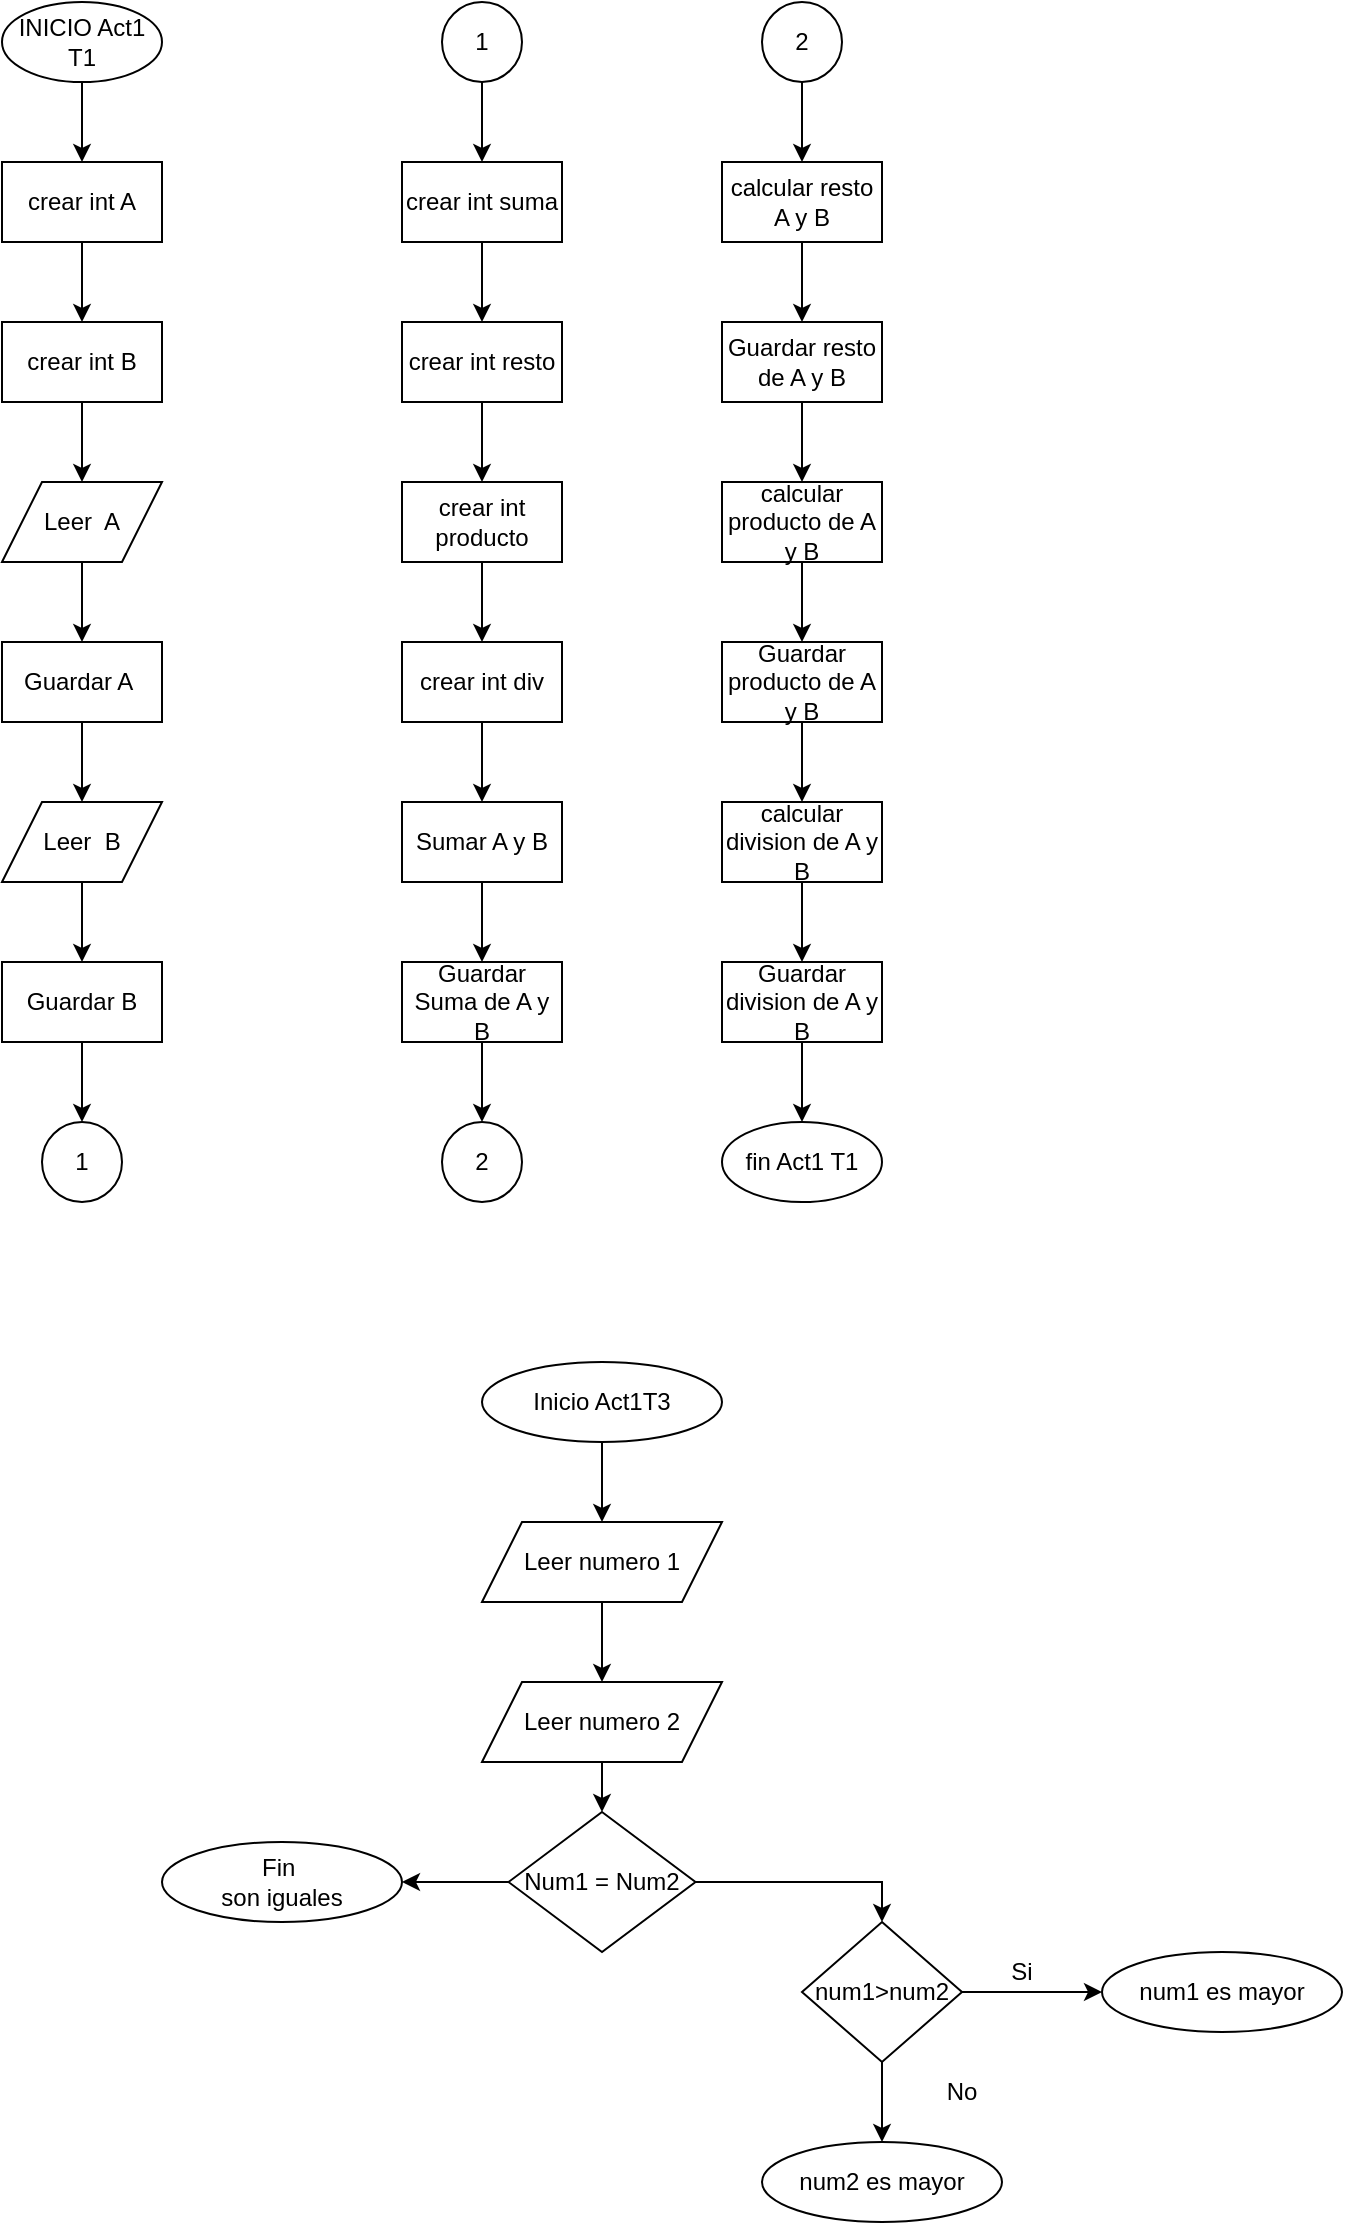<mxfile version="21.7.5" type="device">
  <diagram name="Página-1" id="9z3AlPTotN3Qsw63ArTp">
    <mxGraphModel dx="1204" dy="697" grid="1" gridSize="10" guides="1" tooltips="1" connect="1" arrows="1" fold="1" page="1" pageScale="1" pageWidth="827" pageHeight="1169" math="0" shadow="0">
      <root>
        <mxCell id="0" />
        <mxCell id="1" parent="0" />
        <mxCell id="TxHHeORhHEP_1H4yiKCw-31" style="edgeStyle=orthogonalEdgeStyle;rounded=0;orthogonalLoop=1;jettySize=auto;html=1;entryX=0.5;entryY=0;entryDx=0;entryDy=0;" edge="1" parent="1" source="TxHHeORhHEP_1H4yiKCw-1" target="TxHHeORhHEP_1H4yiKCw-2">
          <mxGeometry relative="1" as="geometry" />
        </mxCell>
        <mxCell id="TxHHeORhHEP_1H4yiKCw-1" value="INICIO Act1 T1" style="ellipse;whiteSpace=wrap;html=1;" vertex="1" parent="1">
          <mxGeometry x="80" y="40" width="80" height="40" as="geometry" />
        </mxCell>
        <mxCell id="TxHHeORhHEP_1H4yiKCw-32" style="edgeStyle=orthogonalEdgeStyle;rounded=0;orthogonalLoop=1;jettySize=auto;html=1;entryX=0.5;entryY=0;entryDx=0;entryDy=0;" edge="1" parent="1" source="TxHHeORhHEP_1H4yiKCw-2" target="TxHHeORhHEP_1H4yiKCw-4">
          <mxGeometry relative="1" as="geometry" />
        </mxCell>
        <mxCell id="TxHHeORhHEP_1H4yiKCw-2" value="crear int A" style="rounded=0;whiteSpace=wrap;html=1;" vertex="1" parent="1">
          <mxGeometry x="80" y="120" width="80" height="40" as="geometry" />
        </mxCell>
        <mxCell id="TxHHeORhHEP_1H4yiKCw-35" style="edgeStyle=orthogonalEdgeStyle;rounded=0;orthogonalLoop=1;jettySize=auto;html=1;entryX=0.5;entryY=0;entryDx=0;entryDy=0;" edge="1" parent="1" source="TxHHeORhHEP_1H4yiKCw-3" target="TxHHeORhHEP_1H4yiKCw-14">
          <mxGeometry relative="1" as="geometry" />
        </mxCell>
        <mxCell id="TxHHeORhHEP_1H4yiKCw-3" value="Leer&amp;nbsp; A" style="shape=parallelogram;perimeter=parallelogramPerimeter;whiteSpace=wrap;html=1;fixedSize=1;" vertex="1" parent="1">
          <mxGeometry x="80" y="280" width="80" height="40" as="geometry" />
        </mxCell>
        <mxCell id="TxHHeORhHEP_1H4yiKCw-33" style="edgeStyle=orthogonalEdgeStyle;rounded=0;orthogonalLoop=1;jettySize=auto;html=1;entryX=0.5;entryY=0;entryDx=0;entryDy=0;" edge="1" parent="1" source="TxHHeORhHEP_1H4yiKCw-4" target="TxHHeORhHEP_1H4yiKCw-3">
          <mxGeometry relative="1" as="geometry" />
        </mxCell>
        <mxCell id="TxHHeORhHEP_1H4yiKCw-4" value="crear int B" style="rounded=0;whiteSpace=wrap;html=1;" vertex="1" parent="1">
          <mxGeometry x="80" y="200" width="80" height="40" as="geometry" />
        </mxCell>
        <mxCell id="TxHHeORhHEP_1H4yiKCw-39" style="edgeStyle=orthogonalEdgeStyle;rounded=0;orthogonalLoop=1;jettySize=auto;html=1;entryX=0.5;entryY=0;entryDx=0;entryDy=0;" edge="1" parent="1" source="TxHHeORhHEP_1H4yiKCw-5" target="TxHHeORhHEP_1H4yiKCw-7">
          <mxGeometry relative="1" as="geometry" />
        </mxCell>
        <mxCell id="TxHHeORhHEP_1H4yiKCw-5" value="Leer&amp;nbsp; B" style="shape=parallelogram;perimeter=parallelogramPerimeter;whiteSpace=wrap;html=1;fixedSize=1;" vertex="1" parent="1">
          <mxGeometry x="80" y="440" width="80" height="40" as="geometry" />
        </mxCell>
        <mxCell id="TxHHeORhHEP_1H4yiKCw-6" value="Guardar A&amp;nbsp;" style="rounded=0;whiteSpace=wrap;html=1;" vertex="1" parent="1">
          <mxGeometry x="80" y="360" width="80" height="40" as="geometry" />
        </mxCell>
        <mxCell id="TxHHeORhHEP_1H4yiKCw-40" style="edgeStyle=orthogonalEdgeStyle;rounded=0;orthogonalLoop=1;jettySize=auto;html=1;entryX=0.5;entryY=0;entryDx=0;entryDy=0;" edge="1" parent="1" source="TxHHeORhHEP_1H4yiKCw-7" target="TxHHeORhHEP_1H4yiKCw-8">
          <mxGeometry relative="1" as="geometry" />
        </mxCell>
        <mxCell id="TxHHeORhHEP_1H4yiKCw-7" value="Guardar B" style="rounded=0;whiteSpace=wrap;html=1;" vertex="1" parent="1">
          <mxGeometry x="80" y="520" width="80" height="40" as="geometry" />
        </mxCell>
        <mxCell id="TxHHeORhHEP_1H4yiKCw-8" value="1&lt;br&gt;" style="ellipse;whiteSpace=wrap;html=1;aspect=fixed;" vertex="1" parent="1">
          <mxGeometry x="100" y="600" width="40" height="40" as="geometry" />
        </mxCell>
        <mxCell id="TxHHeORhHEP_1H4yiKCw-41" style="edgeStyle=orthogonalEdgeStyle;rounded=0;orthogonalLoop=1;jettySize=auto;html=1;entryX=0.5;entryY=0;entryDx=0;entryDy=0;" edge="1" parent="1" source="TxHHeORhHEP_1H4yiKCw-9" target="TxHHeORhHEP_1H4yiKCw-10">
          <mxGeometry relative="1" as="geometry" />
        </mxCell>
        <mxCell id="TxHHeORhHEP_1H4yiKCw-9" value="1" style="ellipse;whiteSpace=wrap;html=1;aspect=fixed;" vertex="1" parent="1">
          <mxGeometry x="300" y="40" width="40" height="40" as="geometry" />
        </mxCell>
        <mxCell id="TxHHeORhHEP_1H4yiKCw-42" style="edgeStyle=orthogonalEdgeStyle;rounded=0;orthogonalLoop=1;jettySize=auto;html=1;entryX=0.5;entryY=0;entryDx=0;entryDy=0;" edge="1" parent="1" source="TxHHeORhHEP_1H4yiKCw-10" target="TxHHeORhHEP_1H4yiKCw-11">
          <mxGeometry relative="1" as="geometry" />
        </mxCell>
        <mxCell id="TxHHeORhHEP_1H4yiKCw-10" value="crear int suma" style="rounded=0;whiteSpace=wrap;html=1;" vertex="1" parent="1">
          <mxGeometry x="280" y="120" width="80" height="40" as="geometry" />
        </mxCell>
        <mxCell id="TxHHeORhHEP_1H4yiKCw-43" style="edgeStyle=orthogonalEdgeStyle;rounded=0;orthogonalLoop=1;jettySize=auto;html=1;entryX=0.5;entryY=0;entryDx=0;entryDy=0;" edge="1" parent="1" source="TxHHeORhHEP_1H4yiKCw-11" target="TxHHeORhHEP_1H4yiKCw-12">
          <mxGeometry relative="1" as="geometry" />
        </mxCell>
        <mxCell id="TxHHeORhHEP_1H4yiKCw-11" value="crear int resto" style="rounded=0;whiteSpace=wrap;html=1;" vertex="1" parent="1">
          <mxGeometry x="280" y="200" width="80" height="40" as="geometry" />
        </mxCell>
        <mxCell id="TxHHeORhHEP_1H4yiKCw-45" style="edgeStyle=orthogonalEdgeStyle;rounded=0;orthogonalLoop=1;jettySize=auto;html=1;entryX=0.5;entryY=0;entryDx=0;entryDy=0;" edge="1" parent="1" source="TxHHeORhHEP_1H4yiKCw-12" target="TxHHeORhHEP_1H4yiKCw-13">
          <mxGeometry relative="1" as="geometry" />
        </mxCell>
        <mxCell id="TxHHeORhHEP_1H4yiKCw-12" value="crear int producto" style="rounded=0;whiteSpace=wrap;html=1;" vertex="1" parent="1">
          <mxGeometry x="280" y="280" width="80" height="40" as="geometry" />
        </mxCell>
        <mxCell id="TxHHeORhHEP_1H4yiKCw-46" style="edgeStyle=orthogonalEdgeStyle;rounded=0;orthogonalLoop=1;jettySize=auto;html=1;entryX=0.5;entryY=0;entryDx=0;entryDy=0;" edge="1" parent="1" source="TxHHeORhHEP_1H4yiKCw-13" target="TxHHeORhHEP_1H4yiKCw-21">
          <mxGeometry relative="1" as="geometry" />
        </mxCell>
        <mxCell id="TxHHeORhHEP_1H4yiKCw-13" value="crear int div" style="rounded=0;whiteSpace=wrap;html=1;" vertex="1" parent="1">
          <mxGeometry x="280" y="360" width="80" height="40" as="geometry" />
        </mxCell>
        <mxCell id="TxHHeORhHEP_1H4yiKCw-36" style="edgeStyle=orthogonalEdgeStyle;rounded=0;orthogonalLoop=1;jettySize=auto;html=1;entryX=0.5;entryY=0;entryDx=0;entryDy=0;" edge="1" parent="1" source="TxHHeORhHEP_1H4yiKCw-14" target="TxHHeORhHEP_1H4yiKCw-5">
          <mxGeometry relative="1" as="geometry" />
        </mxCell>
        <mxCell id="TxHHeORhHEP_1H4yiKCw-14" value="Guardar A&amp;nbsp;" style="rounded=0;whiteSpace=wrap;html=1;" vertex="1" parent="1">
          <mxGeometry x="80" y="360" width="80" height="40" as="geometry" />
        </mxCell>
        <mxCell id="TxHHeORhHEP_1H4yiKCw-16" value="Sumar A y B" style="rounded=0;whiteSpace=wrap;html=1;" vertex="1" parent="1">
          <mxGeometry x="280" y="440" width="80" height="40" as="geometry" />
        </mxCell>
        <mxCell id="TxHHeORhHEP_1H4yiKCw-48" style="edgeStyle=orthogonalEdgeStyle;rounded=0;orthogonalLoop=1;jettySize=auto;html=1;entryX=0.5;entryY=0;entryDx=0;entryDy=0;" edge="1" parent="1" source="TxHHeORhHEP_1H4yiKCw-17" target="TxHHeORhHEP_1H4yiKCw-18">
          <mxGeometry relative="1" as="geometry" />
        </mxCell>
        <mxCell id="TxHHeORhHEP_1H4yiKCw-17" value="Guardar Suma de A y B" style="rounded=0;whiteSpace=wrap;html=1;" vertex="1" parent="1">
          <mxGeometry x="280" y="520" width="80" height="40" as="geometry" />
        </mxCell>
        <mxCell id="TxHHeORhHEP_1H4yiKCw-18" value="2" style="ellipse;whiteSpace=wrap;html=1;aspect=fixed;" vertex="1" parent="1">
          <mxGeometry x="300" y="600" width="40" height="40" as="geometry" />
        </mxCell>
        <mxCell id="TxHHeORhHEP_1H4yiKCw-49" style="edgeStyle=orthogonalEdgeStyle;rounded=0;orthogonalLoop=1;jettySize=auto;html=1;entryX=0.5;entryY=0;entryDx=0;entryDy=0;" edge="1" parent="1" source="TxHHeORhHEP_1H4yiKCw-19" target="TxHHeORhHEP_1H4yiKCw-20">
          <mxGeometry relative="1" as="geometry" />
        </mxCell>
        <mxCell id="TxHHeORhHEP_1H4yiKCw-19" value="2" style="ellipse;whiteSpace=wrap;html=1;aspect=fixed;" vertex="1" parent="1">
          <mxGeometry x="460" y="40" width="40" height="40" as="geometry" />
        </mxCell>
        <mxCell id="TxHHeORhHEP_1H4yiKCw-50" style="edgeStyle=orthogonalEdgeStyle;rounded=0;orthogonalLoop=1;jettySize=auto;html=1;entryX=0.5;entryY=0;entryDx=0;entryDy=0;" edge="1" parent="1" source="TxHHeORhHEP_1H4yiKCw-20" target="TxHHeORhHEP_1H4yiKCw-24">
          <mxGeometry relative="1" as="geometry" />
        </mxCell>
        <mxCell id="TxHHeORhHEP_1H4yiKCw-20" value="calcular resto A y B" style="rounded=0;whiteSpace=wrap;html=1;" vertex="1" parent="1">
          <mxGeometry x="440" y="120" width="80" height="40" as="geometry" />
        </mxCell>
        <mxCell id="TxHHeORhHEP_1H4yiKCw-47" style="edgeStyle=orthogonalEdgeStyle;rounded=0;orthogonalLoop=1;jettySize=auto;html=1;entryX=0.5;entryY=0;entryDx=0;entryDy=0;" edge="1" parent="1" source="TxHHeORhHEP_1H4yiKCw-21" target="TxHHeORhHEP_1H4yiKCw-17">
          <mxGeometry relative="1" as="geometry" />
        </mxCell>
        <mxCell id="TxHHeORhHEP_1H4yiKCw-21" value="Sumar A y B" style="rounded=0;whiteSpace=wrap;html=1;" vertex="1" parent="1">
          <mxGeometry x="280" y="440" width="80" height="40" as="geometry" />
        </mxCell>
        <mxCell id="TxHHeORhHEP_1H4yiKCw-51" style="edgeStyle=orthogonalEdgeStyle;rounded=0;orthogonalLoop=1;jettySize=auto;html=1;entryX=0.5;entryY=0;entryDx=0;entryDy=0;" edge="1" parent="1" source="TxHHeORhHEP_1H4yiKCw-24" target="TxHHeORhHEP_1H4yiKCw-25">
          <mxGeometry relative="1" as="geometry" />
        </mxCell>
        <mxCell id="TxHHeORhHEP_1H4yiKCw-24" value="Guardar resto de A y B" style="rounded=0;whiteSpace=wrap;html=1;" vertex="1" parent="1">
          <mxGeometry x="440" y="200" width="80" height="40" as="geometry" />
        </mxCell>
        <mxCell id="TxHHeORhHEP_1H4yiKCw-52" style="edgeStyle=orthogonalEdgeStyle;rounded=0;orthogonalLoop=1;jettySize=auto;html=1;entryX=0.5;entryY=0;entryDx=0;entryDy=0;" edge="1" parent="1" source="TxHHeORhHEP_1H4yiKCw-25" target="TxHHeORhHEP_1H4yiKCw-26">
          <mxGeometry relative="1" as="geometry" />
        </mxCell>
        <mxCell id="TxHHeORhHEP_1H4yiKCw-25" value="calcular producto de A y B" style="rounded=0;whiteSpace=wrap;html=1;" vertex="1" parent="1">
          <mxGeometry x="440" y="280" width="80" height="40" as="geometry" />
        </mxCell>
        <mxCell id="TxHHeORhHEP_1H4yiKCw-53" style="edgeStyle=orthogonalEdgeStyle;rounded=0;orthogonalLoop=1;jettySize=auto;html=1;entryX=0.5;entryY=0;entryDx=0;entryDy=0;" edge="1" parent="1" source="TxHHeORhHEP_1H4yiKCw-26" target="TxHHeORhHEP_1H4yiKCw-27">
          <mxGeometry relative="1" as="geometry" />
        </mxCell>
        <mxCell id="TxHHeORhHEP_1H4yiKCw-26" value="Guardar producto de A y B" style="rounded=0;whiteSpace=wrap;html=1;" vertex="1" parent="1">
          <mxGeometry x="440" y="360" width="80" height="40" as="geometry" />
        </mxCell>
        <mxCell id="TxHHeORhHEP_1H4yiKCw-54" style="edgeStyle=orthogonalEdgeStyle;rounded=0;orthogonalLoop=1;jettySize=auto;html=1;entryX=0.5;entryY=0;entryDx=0;entryDy=0;" edge="1" parent="1" source="TxHHeORhHEP_1H4yiKCw-27" target="TxHHeORhHEP_1H4yiKCw-28">
          <mxGeometry relative="1" as="geometry" />
        </mxCell>
        <mxCell id="TxHHeORhHEP_1H4yiKCw-27" value="calcular division de A y B" style="rounded=0;whiteSpace=wrap;html=1;" vertex="1" parent="1">
          <mxGeometry x="440" y="440" width="80" height="40" as="geometry" />
        </mxCell>
        <mxCell id="TxHHeORhHEP_1H4yiKCw-55" style="edgeStyle=orthogonalEdgeStyle;rounded=0;orthogonalLoop=1;jettySize=auto;html=1;entryX=0.5;entryY=0;entryDx=0;entryDy=0;" edge="1" parent="1" source="TxHHeORhHEP_1H4yiKCw-28" target="TxHHeORhHEP_1H4yiKCw-29">
          <mxGeometry relative="1" as="geometry" />
        </mxCell>
        <mxCell id="TxHHeORhHEP_1H4yiKCw-28" value="Guardar division de A y B" style="rounded=0;whiteSpace=wrap;html=1;" vertex="1" parent="1">
          <mxGeometry x="440" y="520" width="80" height="40" as="geometry" />
        </mxCell>
        <mxCell id="TxHHeORhHEP_1H4yiKCw-29" value="fin Act1 T1" style="ellipse;whiteSpace=wrap;html=1;" vertex="1" parent="1">
          <mxGeometry x="440" y="600" width="80" height="40" as="geometry" />
        </mxCell>
        <mxCell id="TxHHeORhHEP_1H4yiKCw-65" style="edgeStyle=orthogonalEdgeStyle;rounded=0;orthogonalLoop=1;jettySize=auto;html=1;entryX=0.5;entryY=0;entryDx=0;entryDy=0;" edge="1" parent="1" source="TxHHeORhHEP_1H4yiKCw-56" target="TxHHeORhHEP_1H4yiKCw-58">
          <mxGeometry relative="1" as="geometry" />
        </mxCell>
        <mxCell id="TxHHeORhHEP_1H4yiKCw-56" value="Inicio Act1T3" style="ellipse;whiteSpace=wrap;html=1;" vertex="1" parent="1">
          <mxGeometry x="320" y="720" width="120" height="40" as="geometry" />
        </mxCell>
        <mxCell id="TxHHeORhHEP_1H4yiKCw-66" style="edgeStyle=orthogonalEdgeStyle;rounded=0;orthogonalLoop=1;jettySize=auto;html=1;entryX=0.5;entryY=0;entryDx=0;entryDy=0;" edge="1" parent="1" source="TxHHeORhHEP_1H4yiKCw-58" target="TxHHeORhHEP_1H4yiKCw-59">
          <mxGeometry relative="1" as="geometry" />
        </mxCell>
        <mxCell id="TxHHeORhHEP_1H4yiKCw-58" value="Leer numero 1" style="shape=parallelogram;perimeter=parallelogramPerimeter;whiteSpace=wrap;html=1;fixedSize=1;" vertex="1" parent="1">
          <mxGeometry x="320" y="800" width="120" height="40" as="geometry" />
        </mxCell>
        <mxCell id="TxHHeORhHEP_1H4yiKCw-67" style="edgeStyle=orthogonalEdgeStyle;rounded=0;orthogonalLoop=1;jettySize=auto;html=1;entryX=0.5;entryY=0;entryDx=0;entryDy=0;" edge="1" parent="1" source="TxHHeORhHEP_1H4yiKCw-59" target="TxHHeORhHEP_1H4yiKCw-60">
          <mxGeometry relative="1" as="geometry" />
        </mxCell>
        <mxCell id="TxHHeORhHEP_1H4yiKCw-59" value="Leer numero 2" style="shape=parallelogram;perimeter=parallelogramPerimeter;whiteSpace=wrap;html=1;fixedSize=1;" vertex="1" parent="1">
          <mxGeometry x="320" y="880" width="120" height="40" as="geometry" />
        </mxCell>
        <mxCell id="TxHHeORhHEP_1H4yiKCw-68" style="edgeStyle=orthogonalEdgeStyle;rounded=0;orthogonalLoop=1;jettySize=auto;html=1;entryX=1;entryY=0.5;entryDx=0;entryDy=0;" edge="1" parent="1" source="TxHHeORhHEP_1H4yiKCw-60" target="TxHHeORhHEP_1H4yiKCw-61">
          <mxGeometry relative="1" as="geometry" />
        </mxCell>
        <mxCell id="TxHHeORhHEP_1H4yiKCw-69" style="edgeStyle=orthogonalEdgeStyle;rounded=0;orthogonalLoop=1;jettySize=auto;html=1;entryX=0.5;entryY=0;entryDx=0;entryDy=0;" edge="1" parent="1" source="TxHHeORhHEP_1H4yiKCw-60" target="TxHHeORhHEP_1H4yiKCw-62">
          <mxGeometry relative="1" as="geometry" />
        </mxCell>
        <mxCell id="TxHHeORhHEP_1H4yiKCw-60" value="Num1 = Num2" style="rhombus;whiteSpace=wrap;html=1;" vertex="1" parent="1">
          <mxGeometry x="333.25" y="945" width="93.5" height="70" as="geometry" />
        </mxCell>
        <mxCell id="TxHHeORhHEP_1H4yiKCw-61" value="Fin&amp;nbsp;&lt;br&gt;son iguales" style="ellipse;whiteSpace=wrap;html=1;" vertex="1" parent="1">
          <mxGeometry x="160" y="960" width="120" height="40" as="geometry" />
        </mxCell>
        <mxCell id="TxHHeORhHEP_1H4yiKCw-70" style="edgeStyle=orthogonalEdgeStyle;rounded=0;orthogonalLoop=1;jettySize=auto;html=1;entryX=0;entryY=0.5;entryDx=0;entryDy=0;" edge="1" parent="1" source="TxHHeORhHEP_1H4yiKCw-62" target="TxHHeORhHEP_1H4yiKCw-63">
          <mxGeometry relative="1" as="geometry" />
        </mxCell>
        <mxCell id="TxHHeORhHEP_1H4yiKCw-71" style="edgeStyle=orthogonalEdgeStyle;rounded=0;orthogonalLoop=1;jettySize=auto;html=1;entryX=0.5;entryY=0;entryDx=0;entryDy=0;" edge="1" parent="1" source="TxHHeORhHEP_1H4yiKCw-62" target="TxHHeORhHEP_1H4yiKCw-64">
          <mxGeometry relative="1" as="geometry" />
        </mxCell>
        <mxCell id="TxHHeORhHEP_1H4yiKCw-62" value="num1&amp;gt;num2" style="rhombus;whiteSpace=wrap;html=1;" vertex="1" parent="1">
          <mxGeometry x="480" y="1000" width="80" height="70" as="geometry" />
        </mxCell>
        <mxCell id="TxHHeORhHEP_1H4yiKCw-63" value="num1 es mayor" style="ellipse;whiteSpace=wrap;html=1;" vertex="1" parent="1">
          <mxGeometry x="630" y="1015" width="120" height="40" as="geometry" />
        </mxCell>
        <mxCell id="TxHHeORhHEP_1H4yiKCw-64" value="num2 es mayor" style="ellipse;whiteSpace=wrap;html=1;" vertex="1" parent="1">
          <mxGeometry x="460" y="1110" width="120" height="40" as="geometry" />
        </mxCell>
        <mxCell id="TxHHeORhHEP_1H4yiKCw-72" value="Si" style="text;html=1;strokeColor=none;fillColor=none;align=center;verticalAlign=middle;whiteSpace=wrap;rounded=0;" vertex="1" parent="1">
          <mxGeometry x="560" y="1010" width="60" height="30" as="geometry" />
        </mxCell>
        <mxCell id="TxHHeORhHEP_1H4yiKCw-73" value="No" style="text;html=1;strokeColor=none;fillColor=none;align=center;verticalAlign=middle;whiteSpace=wrap;rounded=0;" vertex="1" parent="1">
          <mxGeometry x="530" y="1070" width="60" height="30" as="geometry" />
        </mxCell>
      </root>
    </mxGraphModel>
  </diagram>
</mxfile>
